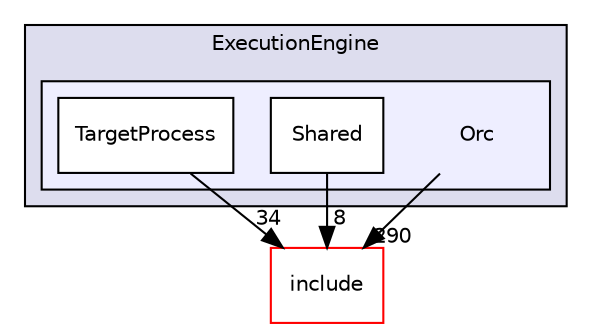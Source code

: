 digraph "lib/ExecutionEngine/Orc" {
  bgcolor=transparent;
  compound=true
  node [ fontsize="10", fontname="Helvetica"];
  edge [ labelfontsize="10", labelfontname="Helvetica"];
  subgraph clusterdir_9ff4c6dc1720636682ab045c894e9bc5 {
    graph [ bgcolor="#ddddee", pencolor="black", label="ExecutionEngine" fontname="Helvetica", fontsize="10", URL="dir_9ff4c6dc1720636682ab045c894e9bc5.html"]
  subgraph clusterdir_5e11c450ca4c873ca81149e572d5ac9a {
    graph [ bgcolor="#eeeeff", pencolor="black", label="" URL="dir_5e11c450ca4c873ca81149e572d5ac9a.html"];
    dir_5e11c450ca4c873ca81149e572d5ac9a [shape=plaintext label="Orc"];
    dir_fa1783362492c6df5d89fefdb45258c7 [shape=box label="Shared" color="black" fillcolor="white" style="filled" URL="dir_fa1783362492c6df5d89fefdb45258c7.html"];
    dir_88c59b77079b3d87fe7c7b60d4e143ae [shape=box label="TargetProcess" color="black" fillcolor="white" style="filled" URL="dir_88c59b77079b3d87fe7c7b60d4e143ae.html"];
  }
  }
  dir_d44c64559bbebec7f509842c48db8b23 [shape=box label="include" color="red" URL="dir_d44c64559bbebec7f509842c48db8b23.html"];
  dir_fa1783362492c6df5d89fefdb45258c7->dir_d44c64559bbebec7f509842c48db8b23 [headlabel="8", labeldistance=1.5 headhref="dir_000063_000001.html"];
  dir_5e11c450ca4c873ca81149e572d5ac9a->dir_d44c64559bbebec7f509842c48db8b23 [headlabel="290", labeldistance=1.5 headhref="dir_000062_000001.html"];
  dir_88c59b77079b3d87fe7c7b60d4e143ae->dir_d44c64559bbebec7f509842c48db8b23 [headlabel="34", labeldistance=1.5 headhref="dir_000064_000001.html"];
}
